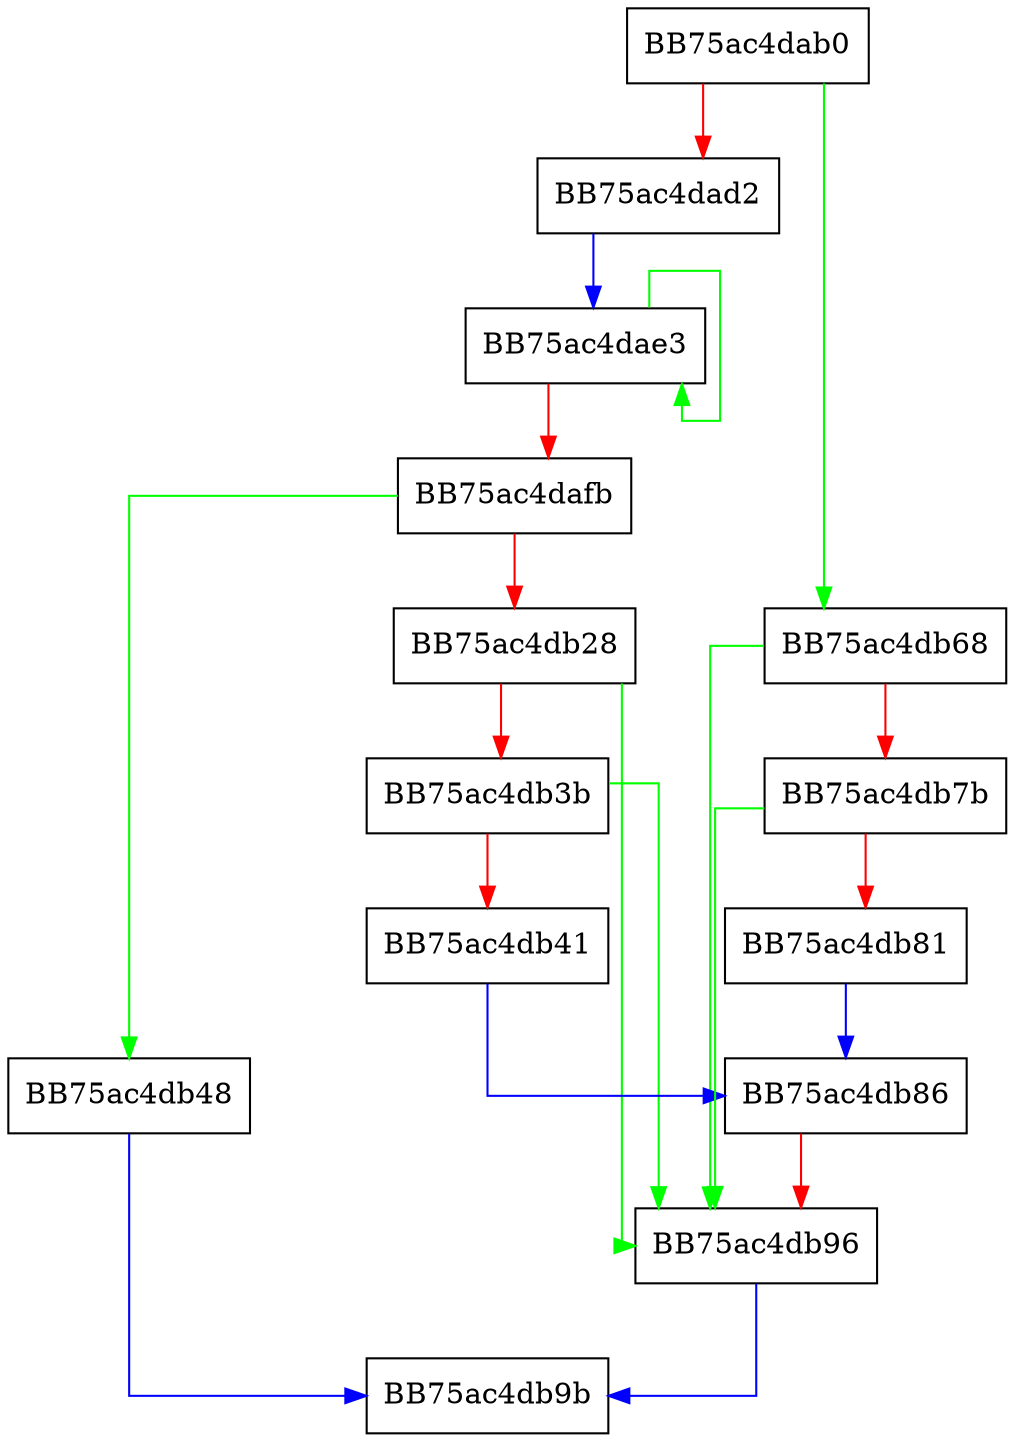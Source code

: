 digraph fromDirInfo {
  node [shape="box"];
  graph [splines=ortho];
  BB75ac4dab0 -> BB75ac4db68 [color="green"];
  BB75ac4dab0 -> BB75ac4dad2 [color="red"];
  BB75ac4dad2 -> BB75ac4dae3 [color="blue"];
  BB75ac4dae3 -> BB75ac4dae3 [color="green"];
  BB75ac4dae3 -> BB75ac4dafb [color="red"];
  BB75ac4dafb -> BB75ac4db48 [color="green"];
  BB75ac4dafb -> BB75ac4db28 [color="red"];
  BB75ac4db28 -> BB75ac4db96 [color="green"];
  BB75ac4db28 -> BB75ac4db3b [color="red"];
  BB75ac4db3b -> BB75ac4db96 [color="green"];
  BB75ac4db3b -> BB75ac4db41 [color="red"];
  BB75ac4db41 -> BB75ac4db86 [color="blue"];
  BB75ac4db48 -> BB75ac4db9b [color="blue"];
  BB75ac4db68 -> BB75ac4db96 [color="green"];
  BB75ac4db68 -> BB75ac4db7b [color="red"];
  BB75ac4db7b -> BB75ac4db96 [color="green"];
  BB75ac4db7b -> BB75ac4db81 [color="red"];
  BB75ac4db81 -> BB75ac4db86 [color="blue"];
  BB75ac4db86 -> BB75ac4db96 [color="red"];
  BB75ac4db96 -> BB75ac4db9b [color="blue"];
}